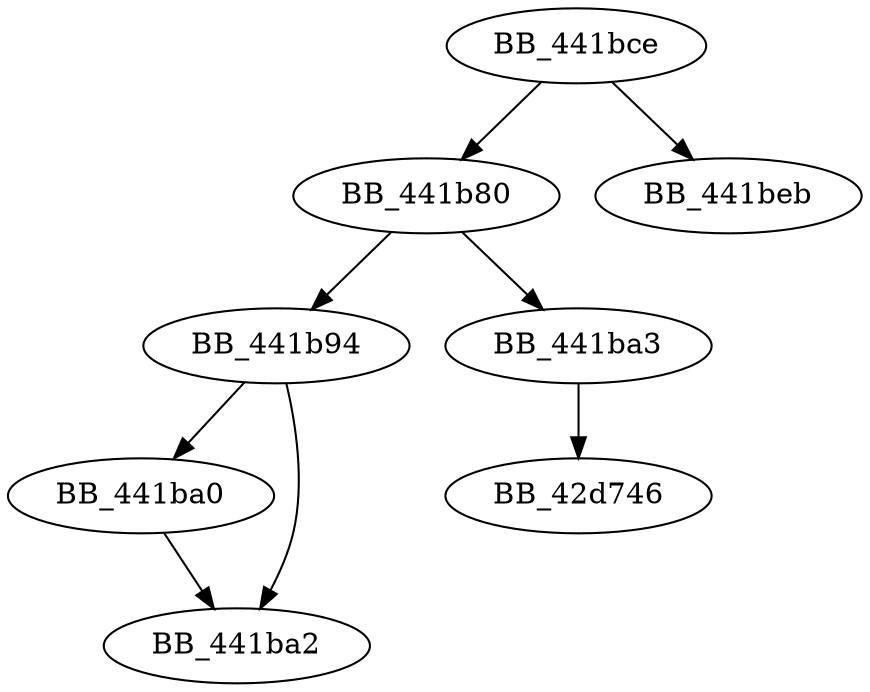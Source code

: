 DiGraph __ffexpm1{
BB_441b80->BB_441b94
BB_441b80->BB_441ba3
BB_441b94->BB_441ba0
BB_441b94->BB_441ba2
BB_441ba0->BB_441ba2
BB_441ba3->BB_42d746
BB_441bce->BB_441b80
BB_441bce->BB_441beb
}
